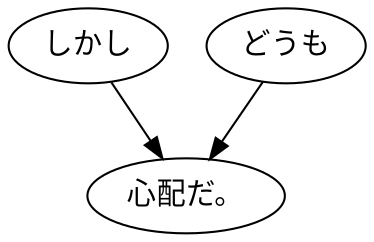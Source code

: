 digraph graph6341 {
	node0 [label="しかし"];
	node1 [label="どうも"];
	node2 [label="心配だ。"];
	node0 -> node2;
	node1 -> node2;
}
